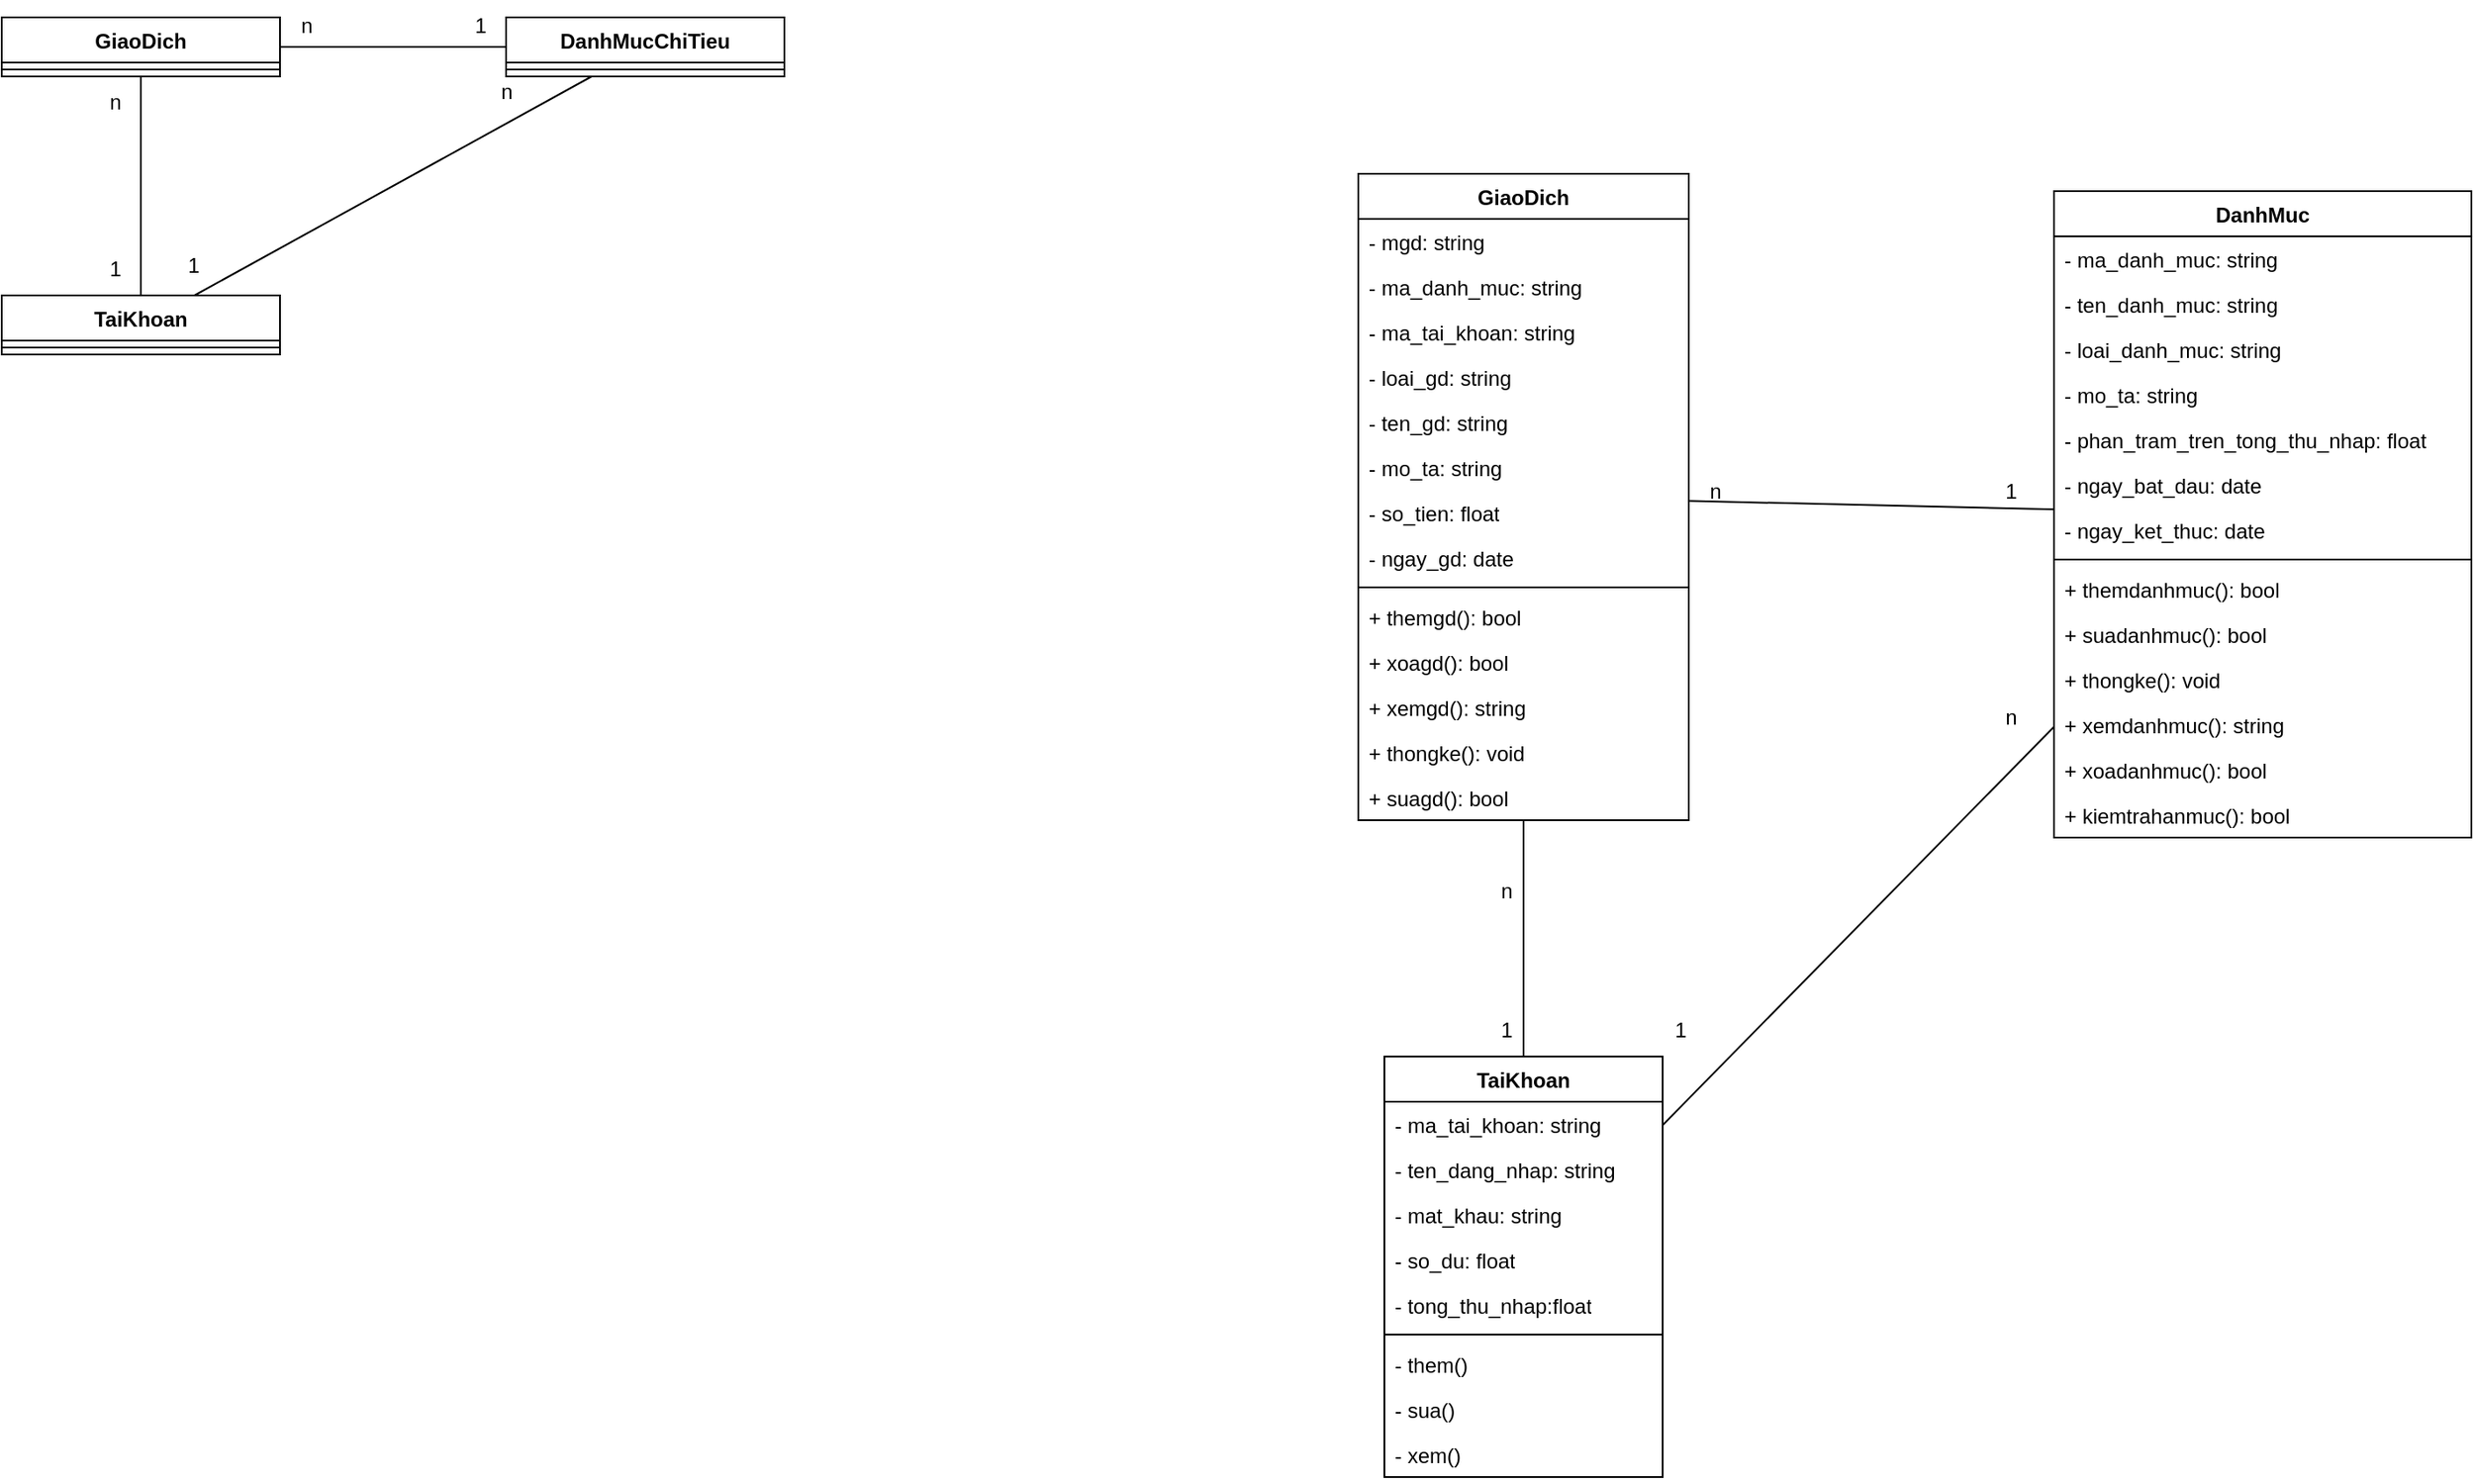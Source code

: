 <mxfile version="26.1.1">
  <diagram name="Page-1" id="j3x9xUhL0cNgf8u2Gdfp">
    <mxGraphModel dx="1903" dy="736" grid="1" gridSize="10" guides="1" tooltips="1" connect="1" arrows="1" fold="1" page="1" pageScale="1" pageWidth="850" pageHeight="1100" math="0" shadow="0">
      <root>
        <mxCell id="0" />
        <mxCell id="1" parent="0" />
        <mxCell id="YdEeC9AdQF0rcREv8JUe-7" value="GiaoDich" style="swimlane;fontStyle=1;align=center;verticalAlign=top;childLayout=stackLayout;horizontal=1;startSize=26;horizontalStack=0;resizeParent=1;resizeParentMax=0;resizeLast=0;collapsible=1;marginBottom=0;whiteSpace=wrap;html=1;" parent="1" vertex="1">
          <mxGeometry x="120" y="130" width="160" height="34" as="geometry" />
        </mxCell>
        <mxCell id="YdEeC9AdQF0rcREv8JUe-9" value="" style="line;strokeWidth=1;fillColor=none;align=left;verticalAlign=middle;spacingTop=-1;spacingLeft=3;spacingRight=3;rotatable=0;labelPosition=right;points=[];portConstraint=eastwest;strokeColor=inherit;" parent="YdEeC9AdQF0rcREv8JUe-7" vertex="1">
          <mxGeometry y="26" width="160" height="8" as="geometry" />
        </mxCell>
        <mxCell id="YdEeC9AdQF0rcREv8JUe-11" value="DanhMucChiTieu" style="swimlane;fontStyle=1;align=center;verticalAlign=top;childLayout=stackLayout;horizontal=1;startSize=26;horizontalStack=0;resizeParent=1;resizeParentMax=0;resizeLast=0;collapsible=1;marginBottom=0;whiteSpace=wrap;html=1;" parent="1" vertex="1">
          <mxGeometry x="410" y="130" width="160" height="34" as="geometry" />
        </mxCell>
        <mxCell id="YdEeC9AdQF0rcREv8JUe-12" value="" style="line;strokeWidth=1;fillColor=none;align=left;verticalAlign=middle;spacingTop=-1;spacingLeft=3;spacingRight=3;rotatable=0;labelPosition=right;points=[];portConstraint=eastwest;strokeColor=inherit;" parent="YdEeC9AdQF0rcREv8JUe-11" vertex="1">
          <mxGeometry y="26" width="160" height="8" as="geometry" />
        </mxCell>
        <mxCell id="YdEeC9AdQF0rcREv8JUe-13" value="TaiKhoan" style="swimlane;fontStyle=1;align=center;verticalAlign=top;childLayout=stackLayout;horizontal=1;startSize=26;horizontalStack=0;resizeParent=1;resizeParentMax=0;resizeLast=0;collapsible=1;marginBottom=0;whiteSpace=wrap;html=1;" parent="1" vertex="1">
          <mxGeometry x="120" y="290" width="160" height="34" as="geometry" />
        </mxCell>
        <mxCell id="YdEeC9AdQF0rcREv8JUe-14" value="" style="line;strokeWidth=1;fillColor=none;align=left;verticalAlign=middle;spacingTop=-1;spacingLeft=3;spacingRight=3;rotatable=0;labelPosition=right;points=[];portConstraint=eastwest;strokeColor=inherit;" parent="YdEeC9AdQF0rcREv8JUe-13" vertex="1">
          <mxGeometry y="26" width="160" height="8" as="geometry" />
        </mxCell>
        <mxCell id="YdEeC9AdQF0rcREv8JUe-22" value="" style="endArrow=none;html=1;rounded=0;" parent="1" source="YdEeC9AdQF0rcREv8JUe-13" target="YdEeC9AdQF0rcREv8JUe-7" edge="1">
          <mxGeometry width="50" height="50" relative="1" as="geometry">
            <mxPoint x="400" y="280" as="sourcePoint" />
            <mxPoint x="450" y="230" as="targetPoint" />
          </mxGeometry>
        </mxCell>
        <mxCell id="YdEeC9AdQF0rcREv8JUe-23" value="" style="endArrow=none;html=1;rounded=0;" parent="1" source="YdEeC9AdQF0rcREv8JUe-13" target="YdEeC9AdQF0rcREv8JUe-11" edge="1">
          <mxGeometry width="50" height="50" relative="1" as="geometry">
            <mxPoint x="210" y="300" as="sourcePoint" />
            <mxPoint x="210" y="174" as="targetPoint" />
          </mxGeometry>
        </mxCell>
        <mxCell id="YdEeC9AdQF0rcREv8JUe-24" value="" style="endArrow=none;html=1;rounded=0;" parent="1" source="YdEeC9AdQF0rcREv8JUe-7" target="YdEeC9AdQF0rcREv8JUe-11" edge="1">
          <mxGeometry width="50" height="50" relative="1" as="geometry">
            <mxPoint x="241" y="300" as="sourcePoint" />
            <mxPoint x="469" y="174" as="targetPoint" />
          </mxGeometry>
        </mxCell>
        <mxCell id="YdEeC9AdQF0rcREv8JUe-26" value="n" style="text;html=1;align=center;verticalAlign=middle;resizable=0;points=[];autosize=1;strokeColor=none;fillColor=none;" parent="1" vertex="1">
          <mxGeometry x="170" y="164" width="30" height="30" as="geometry" />
        </mxCell>
        <mxCell id="YdEeC9AdQF0rcREv8JUe-27" value="1" style="text;html=1;align=center;verticalAlign=middle;resizable=0;points=[];autosize=1;strokeColor=none;fillColor=none;" parent="1" vertex="1">
          <mxGeometry x="170" y="260" width="30" height="30" as="geometry" />
        </mxCell>
        <mxCell id="YdEeC9AdQF0rcREv8JUe-28" value="n" style="text;html=1;align=center;verticalAlign=middle;resizable=0;points=[];autosize=1;strokeColor=none;fillColor=none;" parent="1" vertex="1">
          <mxGeometry x="280" y="120" width="30" height="30" as="geometry" />
        </mxCell>
        <mxCell id="YdEeC9AdQF0rcREv8JUe-29" value="1" style="text;html=1;align=center;verticalAlign=middle;resizable=0;points=[];autosize=1;strokeColor=none;fillColor=none;" parent="1" vertex="1">
          <mxGeometry x="380" y="120" width="30" height="30" as="geometry" />
        </mxCell>
        <mxCell id="YdEeC9AdQF0rcREv8JUe-30" value="1" style="text;html=1;align=center;verticalAlign=middle;resizable=0;points=[];autosize=1;strokeColor=none;fillColor=none;" parent="1" vertex="1">
          <mxGeometry x="215" y="258" width="30" height="30" as="geometry" />
        </mxCell>
        <mxCell id="YdEeC9AdQF0rcREv8JUe-31" value="n" style="text;html=1;align=center;verticalAlign=middle;resizable=0;points=[];autosize=1;strokeColor=none;fillColor=none;" parent="1" vertex="1">
          <mxGeometry x="395" y="158" width="30" height="30" as="geometry" />
        </mxCell>
        <mxCell id="YdEeC9AdQF0rcREv8JUe-34" value="GiaoDich" style="swimlane;fontStyle=1;align=center;verticalAlign=top;childLayout=stackLayout;horizontal=1;startSize=26;horizontalStack=0;resizeParent=1;resizeParentMax=0;resizeLast=0;collapsible=1;marginBottom=0;whiteSpace=wrap;html=1;" parent="1" vertex="1">
          <mxGeometry x="900" y="220" width="190" height="372" as="geometry" />
        </mxCell>
        <mxCell id="YdEeC9AdQF0rcREv8JUe-53" value="- mgd: string" style="text;strokeColor=none;fillColor=none;align=left;verticalAlign=top;spacingLeft=4;spacingRight=4;overflow=hidden;rotatable=0;points=[[0,0.5],[1,0.5]];portConstraint=eastwest;whiteSpace=wrap;html=1;" parent="YdEeC9AdQF0rcREv8JUe-34" vertex="1">
          <mxGeometry y="26" width="190" height="26" as="geometry" />
        </mxCell>
        <mxCell id="YdEeC9AdQF0rcREv8JUe-54" value="- ma_danh_muc: string" style="text;strokeColor=none;fillColor=none;align=left;verticalAlign=top;spacingLeft=4;spacingRight=4;overflow=hidden;rotatable=0;points=[[0,0.5],[1,0.5]];portConstraint=eastwest;whiteSpace=wrap;html=1;" parent="YdEeC9AdQF0rcREv8JUe-34" vertex="1">
          <mxGeometry y="52" width="190" height="26" as="geometry" />
        </mxCell>
        <mxCell id="YdEeC9AdQF0rcREv8JUe-56" value="- ma_tai_khoan: string" style="text;strokeColor=none;fillColor=none;align=left;verticalAlign=top;spacingLeft=4;spacingRight=4;overflow=hidden;rotatable=0;points=[[0,0.5],[1,0.5]];portConstraint=eastwest;whiteSpace=wrap;html=1;" parent="YdEeC9AdQF0rcREv8JUe-34" vertex="1">
          <mxGeometry y="78" width="190" height="26" as="geometry" />
        </mxCell>
        <mxCell id="YdEeC9AdQF0rcREv8JUe-55" value="- loai_gd: string" style="text;strokeColor=none;fillColor=none;align=left;verticalAlign=top;spacingLeft=4;spacingRight=4;overflow=hidden;rotatable=0;points=[[0,0.5],[1,0.5]];portConstraint=eastwest;whiteSpace=wrap;html=1;" parent="YdEeC9AdQF0rcREv8JUe-34" vertex="1">
          <mxGeometry y="104" width="190" height="26" as="geometry" />
        </mxCell>
        <mxCell id="YdEeC9AdQF0rcREv8JUe-58" value="- ten_gd: string" style="text;strokeColor=none;fillColor=none;align=left;verticalAlign=top;spacingLeft=4;spacingRight=4;overflow=hidden;rotatable=0;points=[[0,0.5],[1,0.5]];portConstraint=eastwest;whiteSpace=wrap;html=1;" parent="YdEeC9AdQF0rcREv8JUe-34" vertex="1">
          <mxGeometry y="130" width="190" height="26" as="geometry" />
        </mxCell>
        <mxCell id="YdEeC9AdQF0rcREv8JUe-59" value="- mo_ta: string" style="text;strokeColor=none;fillColor=none;align=left;verticalAlign=top;spacingLeft=4;spacingRight=4;overflow=hidden;rotatable=0;points=[[0,0.5],[1,0.5]];portConstraint=eastwest;whiteSpace=wrap;html=1;" parent="YdEeC9AdQF0rcREv8JUe-34" vertex="1">
          <mxGeometry y="156" width="190" height="26" as="geometry" />
        </mxCell>
        <mxCell id="YdEeC9AdQF0rcREv8JUe-60" value="- so_tien: float" style="text;strokeColor=none;fillColor=none;align=left;verticalAlign=top;spacingLeft=4;spacingRight=4;overflow=hidden;rotatable=0;points=[[0,0.5],[1,0.5]];portConstraint=eastwest;whiteSpace=wrap;html=1;" parent="YdEeC9AdQF0rcREv8JUe-34" vertex="1">
          <mxGeometry y="182" width="190" height="26" as="geometry" />
        </mxCell>
        <mxCell id="YdEeC9AdQF0rcREv8JUe-61" value="- ngay_gd: date" style="text;strokeColor=none;fillColor=none;align=left;verticalAlign=top;spacingLeft=4;spacingRight=4;overflow=hidden;rotatable=0;points=[[0,0.5],[1,0.5]];portConstraint=eastwest;whiteSpace=wrap;html=1;" parent="YdEeC9AdQF0rcREv8JUe-34" vertex="1">
          <mxGeometry y="208" width="190" height="26" as="geometry" />
        </mxCell>
        <mxCell id="YdEeC9AdQF0rcREv8JUe-35" value="" style="line;strokeWidth=1;fillColor=none;align=left;verticalAlign=middle;spacingTop=-1;spacingLeft=3;spacingRight=3;rotatable=0;labelPosition=right;points=[];portConstraint=eastwest;strokeColor=inherit;" parent="YdEeC9AdQF0rcREv8JUe-34" vertex="1">
          <mxGeometry y="234" width="190" height="8" as="geometry" />
        </mxCell>
        <mxCell id="YdEeC9AdQF0rcREv8JUe-70" value="+ themgd(): bool" style="text;strokeColor=none;fillColor=none;align=left;verticalAlign=top;spacingLeft=4;spacingRight=4;overflow=hidden;rotatable=0;points=[[0,0.5],[1,0.5]];portConstraint=eastwest;whiteSpace=wrap;html=1;" parent="YdEeC9AdQF0rcREv8JUe-34" vertex="1">
          <mxGeometry y="242" width="190" height="26" as="geometry" />
        </mxCell>
        <mxCell id="YdEeC9AdQF0rcREv8JUe-71" value="+ xoagd(): bool" style="text;strokeColor=none;fillColor=none;align=left;verticalAlign=top;spacingLeft=4;spacingRight=4;overflow=hidden;rotatable=0;points=[[0,0.5],[1,0.5]];portConstraint=eastwest;whiteSpace=wrap;html=1;" parent="YdEeC9AdQF0rcREv8JUe-34" vertex="1">
          <mxGeometry y="268" width="190" height="26" as="geometry" />
        </mxCell>
        <mxCell id="YdEeC9AdQF0rcREv8JUe-72" value="+ xemgd(): string" style="text;strokeColor=none;fillColor=none;align=left;verticalAlign=top;spacingLeft=4;spacingRight=4;overflow=hidden;rotatable=0;points=[[0,0.5],[1,0.5]];portConstraint=eastwest;whiteSpace=wrap;html=1;" parent="YdEeC9AdQF0rcREv8JUe-34" vertex="1">
          <mxGeometry y="294" width="190" height="26" as="geometry" />
        </mxCell>
        <mxCell id="YdEeC9AdQF0rcREv8JUe-73" value="+ thongke(): void" style="text;strokeColor=none;fillColor=none;align=left;verticalAlign=top;spacingLeft=4;spacingRight=4;overflow=hidden;rotatable=0;points=[[0,0.5],[1,0.5]];portConstraint=eastwest;whiteSpace=wrap;html=1;" parent="YdEeC9AdQF0rcREv8JUe-34" vertex="1">
          <mxGeometry y="320" width="190" height="26" as="geometry" />
        </mxCell>
        <mxCell id="YdEeC9AdQF0rcREv8JUe-74" value="+ suagd(): bool" style="text;strokeColor=none;fillColor=none;align=left;verticalAlign=top;spacingLeft=4;spacingRight=4;overflow=hidden;rotatable=0;points=[[0,0.5],[1,0.5]];portConstraint=eastwest;whiteSpace=wrap;html=1;" parent="YdEeC9AdQF0rcREv8JUe-34" vertex="1">
          <mxGeometry y="346" width="190" height="26" as="geometry" />
        </mxCell>
        <mxCell id="YdEeC9AdQF0rcREv8JUe-36" value="DanhMuc" style="swimlane;fontStyle=1;align=center;verticalAlign=top;childLayout=stackLayout;horizontal=1;startSize=26;horizontalStack=0;resizeParent=1;resizeParentMax=0;resizeLast=0;collapsible=1;marginBottom=0;whiteSpace=wrap;html=1;" parent="1" vertex="1">
          <mxGeometry x="1300" y="230" width="240" height="372" as="geometry" />
        </mxCell>
        <mxCell id="YdEeC9AdQF0rcREv8JUe-62" value="- ma_danh_muc: string" style="text;strokeColor=none;fillColor=none;align=left;verticalAlign=top;spacingLeft=4;spacingRight=4;overflow=hidden;rotatable=0;points=[[0,0.5],[1,0.5]];portConstraint=eastwest;whiteSpace=wrap;html=1;" parent="YdEeC9AdQF0rcREv8JUe-36" vertex="1">
          <mxGeometry y="26" width="240" height="26" as="geometry" />
        </mxCell>
        <mxCell id="YdEeC9AdQF0rcREv8JUe-63" value="- ten_danh_muc: string" style="text;strokeColor=none;fillColor=none;align=left;verticalAlign=top;spacingLeft=4;spacingRight=4;overflow=hidden;rotatable=0;points=[[0,0.5],[1,0.5]];portConstraint=eastwest;whiteSpace=wrap;html=1;" parent="YdEeC9AdQF0rcREv8JUe-36" vertex="1">
          <mxGeometry y="52" width="240" height="26" as="geometry" />
        </mxCell>
        <mxCell id="YdEeC9AdQF0rcREv8JUe-64" value="- loai_danh_muc: string" style="text;strokeColor=none;fillColor=none;align=left;verticalAlign=top;spacingLeft=4;spacingRight=4;overflow=hidden;rotatable=0;points=[[0,0.5],[1,0.5]];portConstraint=eastwest;whiteSpace=wrap;html=1;" parent="YdEeC9AdQF0rcREv8JUe-36" vertex="1">
          <mxGeometry y="78" width="240" height="26" as="geometry" />
        </mxCell>
        <mxCell id="YdEeC9AdQF0rcREv8JUe-65" value="- mo_ta: string" style="text;strokeColor=none;fillColor=none;align=left;verticalAlign=top;spacingLeft=4;spacingRight=4;overflow=hidden;rotatable=0;points=[[0,0.5],[1,0.5]];portConstraint=eastwest;whiteSpace=wrap;html=1;" parent="YdEeC9AdQF0rcREv8JUe-36" vertex="1">
          <mxGeometry y="104" width="240" height="26" as="geometry" />
        </mxCell>
        <mxCell id="YdEeC9AdQF0rcREv8JUe-66" value="- phan_tram_tren_tong_thu_nhap: float" style="text;strokeColor=none;fillColor=none;align=left;verticalAlign=top;spacingLeft=4;spacingRight=4;overflow=hidden;rotatable=0;points=[[0,0.5],[1,0.5]];portConstraint=eastwest;whiteSpace=wrap;html=1;" parent="YdEeC9AdQF0rcREv8JUe-36" vertex="1">
          <mxGeometry y="130" width="240" height="26" as="geometry" />
        </mxCell>
        <mxCell id="YdEeC9AdQF0rcREv8JUe-68" value="- ngay_bat_dau: date" style="text;strokeColor=none;fillColor=none;align=left;verticalAlign=top;spacingLeft=4;spacingRight=4;overflow=hidden;rotatable=0;points=[[0,0.5],[1,0.5]];portConstraint=eastwest;whiteSpace=wrap;html=1;" parent="YdEeC9AdQF0rcREv8JUe-36" vertex="1">
          <mxGeometry y="156" width="240" height="26" as="geometry" />
        </mxCell>
        <mxCell id="YdEeC9AdQF0rcREv8JUe-69" value="- ngay_ket_thuc: date" style="text;strokeColor=none;fillColor=none;align=left;verticalAlign=top;spacingLeft=4;spacingRight=4;overflow=hidden;rotatable=0;points=[[0,0.5],[1,0.5]];portConstraint=eastwest;whiteSpace=wrap;html=1;" parent="YdEeC9AdQF0rcREv8JUe-36" vertex="1">
          <mxGeometry y="182" width="240" height="26" as="geometry" />
        </mxCell>
        <mxCell id="YdEeC9AdQF0rcREv8JUe-37" value="" style="line;strokeWidth=1;fillColor=none;align=left;verticalAlign=middle;spacingTop=-1;spacingLeft=3;spacingRight=3;rotatable=0;labelPosition=right;points=[];portConstraint=eastwest;strokeColor=inherit;" parent="YdEeC9AdQF0rcREv8JUe-36" vertex="1">
          <mxGeometry y="208" width="240" height="8" as="geometry" />
        </mxCell>
        <mxCell id="YdEeC9AdQF0rcREv8JUe-75" value="+ themdanhmuc(): bool" style="text;strokeColor=none;fillColor=none;align=left;verticalAlign=top;spacingLeft=4;spacingRight=4;overflow=hidden;rotatable=0;points=[[0,0.5],[1,0.5]];portConstraint=eastwest;whiteSpace=wrap;html=1;" parent="YdEeC9AdQF0rcREv8JUe-36" vertex="1">
          <mxGeometry y="216" width="240" height="26" as="geometry" />
        </mxCell>
        <mxCell id="YdEeC9AdQF0rcREv8JUe-79" value="+ suadanhmuc(): bool" style="text;strokeColor=none;fillColor=none;align=left;verticalAlign=top;spacingLeft=4;spacingRight=4;overflow=hidden;rotatable=0;points=[[0,0.5],[1,0.5]];portConstraint=eastwest;whiteSpace=wrap;html=1;" parent="YdEeC9AdQF0rcREv8JUe-36" vertex="1">
          <mxGeometry y="242" width="240" height="26" as="geometry" />
        </mxCell>
        <mxCell id="YdEeC9AdQF0rcREv8JUe-78" value="+ thongke(): void" style="text;strokeColor=none;fillColor=none;align=left;verticalAlign=top;spacingLeft=4;spacingRight=4;overflow=hidden;rotatable=0;points=[[0,0.5],[1,0.5]];portConstraint=eastwest;whiteSpace=wrap;html=1;" parent="YdEeC9AdQF0rcREv8JUe-36" vertex="1">
          <mxGeometry y="268" width="240" height="26" as="geometry" />
        </mxCell>
        <mxCell id="YdEeC9AdQF0rcREv8JUe-77" value="+ xemdanhmuc(): string" style="text;strokeColor=none;fillColor=none;align=left;verticalAlign=top;spacingLeft=4;spacingRight=4;overflow=hidden;rotatable=0;points=[[0,0.5],[1,0.5]];portConstraint=eastwest;whiteSpace=wrap;html=1;" parent="YdEeC9AdQF0rcREv8JUe-36" vertex="1">
          <mxGeometry y="294" width="240" height="26" as="geometry" />
        </mxCell>
        <mxCell id="YdEeC9AdQF0rcREv8JUe-76" value="+ xoadanhmuc(): bool" style="text;strokeColor=none;fillColor=none;align=left;verticalAlign=top;spacingLeft=4;spacingRight=4;overflow=hidden;rotatable=0;points=[[0,0.5],[1,0.5]];portConstraint=eastwest;whiteSpace=wrap;html=1;" parent="YdEeC9AdQF0rcREv8JUe-36" vertex="1">
          <mxGeometry y="320" width="240" height="26" as="geometry" />
        </mxCell>
        <mxCell id="YdEeC9AdQF0rcREv8JUe-80" value="+ kiemtrahanmuc(): bool" style="text;strokeColor=none;fillColor=none;align=left;verticalAlign=top;spacingLeft=4;spacingRight=4;overflow=hidden;rotatable=0;points=[[0,0.5],[1,0.5]];portConstraint=eastwest;whiteSpace=wrap;html=1;" parent="YdEeC9AdQF0rcREv8JUe-36" vertex="1">
          <mxGeometry y="346" width="240" height="26" as="geometry" />
        </mxCell>
        <mxCell id="YdEeC9AdQF0rcREv8JUe-38" value="TaiKhoan" style="swimlane;fontStyle=1;align=center;verticalAlign=top;childLayout=stackLayout;horizontal=1;startSize=26;horizontalStack=0;resizeParent=1;resizeParentMax=0;resizeLast=0;collapsible=1;marginBottom=0;whiteSpace=wrap;html=1;" parent="1" vertex="1">
          <mxGeometry x="915" y="728" width="160" height="242" as="geometry" />
        </mxCell>
        <mxCell id="YdEeC9AdQF0rcREv8JUe-57" value="- ma_tai_khoan: string" style="text;strokeColor=none;fillColor=none;align=left;verticalAlign=top;spacingLeft=4;spacingRight=4;overflow=hidden;rotatable=0;points=[[0,0.5],[1,0.5]];portConstraint=eastwest;whiteSpace=wrap;html=1;" parent="YdEeC9AdQF0rcREv8JUe-38" vertex="1">
          <mxGeometry y="26" width="160" height="26" as="geometry" />
        </mxCell>
        <mxCell id="YdEeC9AdQF0rcREv8JUe-49" value="- ten_dang_nhap: string" style="text;strokeColor=none;fillColor=none;align=left;verticalAlign=top;spacingLeft=4;spacingRight=4;overflow=hidden;rotatable=0;points=[[0,0.5],[1,0.5]];portConstraint=eastwest;whiteSpace=wrap;html=1;" parent="YdEeC9AdQF0rcREv8JUe-38" vertex="1">
          <mxGeometry y="52" width="160" height="26" as="geometry" />
        </mxCell>
        <mxCell id="YdEeC9AdQF0rcREv8JUe-50" value="- mat_khau: string" style="text;strokeColor=none;fillColor=none;align=left;verticalAlign=top;spacingLeft=4;spacingRight=4;overflow=hidden;rotatable=0;points=[[0,0.5],[1,0.5]];portConstraint=eastwest;whiteSpace=wrap;html=1;" parent="YdEeC9AdQF0rcREv8JUe-38" vertex="1">
          <mxGeometry y="78" width="160" height="26" as="geometry" />
        </mxCell>
        <mxCell id="YdEeC9AdQF0rcREv8JUe-52" value="- so_du: float" style="text;strokeColor=none;fillColor=none;align=left;verticalAlign=top;spacingLeft=4;spacingRight=4;overflow=hidden;rotatable=0;points=[[0,0.5],[1,0.5]];portConstraint=eastwest;whiteSpace=wrap;html=1;" parent="YdEeC9AdQF0rcREv8JUe-38" vertex="1">
          <mxGeometry y="104" width="160" height="26" as="geometry" />
        </mxCell>
        <mxCell id="kpw0sngwwmBVIiCKdzz6-1" value="- tong_thu_nhap:float" style="text;strokeColor=none;fillColor=none;align=left;verticalAlign=top;spacingLeft=4;spacingRight=4;overflow=hidden;rotatable=0;points=[[0,0.5],[1,0.5]];portConstraint=eastwest;whiteSpace=wrap;html=1;" vertex="1" parent="YdEeC9AdQF0rcREv8JUe-38">
          <mxGeometry y="130" width="160" height="26" as="geometry" />
        </mxCell>
        <mxCell id="YdEeC9AdQF0rcREv8JUe-39" value="" style="line;strokeWidth=1;fillColor=none;align=left;verticalAlign=middle;spacingTop=-1;spacingLeft=3;spacingRight=3;rotatable=0;labelPosition=right;points=[];portConstraint=eastwest;strokeColor=inherit;" parent="YdEeC9AdQF0rcREv8JUe-38" vertex="1">
          <mxGeometry y="156" width="160" height="8" as="geometry" />
        </mxCell>
        <mxCell id="YdEeC9AdQF0rcREv8JUe-81" value="- them()" style="text;strokeColor=none;fillColor=none;align=left;verticalAlign=top;spacingLeft=4;spacingRight=4;overflow=hidden;rotatable=0;points=[[0,0.5],[1,0.5]];portConstraint=eastwest;whiteSpace=wrap;html=1;" parent="YdEeC9AdQF0rcREv8JUe-38" vertex="1">
          <mxGeometry y="164" width="160" height="26" as="geometry" />
        </mxCell>
        <mxCell id="YdEeC9AdQF0rcREv8JUe-82" value="- sua()" style="text;strokeColor=none;fillColor=none;align=left;verticalAlign=top;spacingLeft=4;spacingRight=4;overflow=hidden;rotatable=0;points=[[0,0.5],[1,0.5]];portConstraint=eastwest;whiteSpace=wrap;html=1;" parent="YdEeC9AdQF0rcREv8JUe-38" vertex="1">
          <mxGeometry y="190" width="160" height="26" as="geometry" />
        </mxCell>
        <mxCell id="YdEeC9AdQF0rcREv8JUe-84" value="- xem()" style="text;strokeColor=none;fillColor=none;align=left;verticalAlign=top;spacingLeft=4;spacingRight=4;overflow=hidden;rotatable=0;points=[[0,0.5],[1,0.5]];portConstraint=eastwest;whiteSpace=wrap;html=1;" parent="YdEeC9AdQF0rcREv8JUe-38" vertex="1">
          <mxGeometry y="216" width="160" height="26" as="geometry" />
        </mxCell>
        <mxCell id="YdEeC9AdQF0rcREv8JUe-40" value="" style="endArrow=none;html=1;rounded=0;" parent="1" source="YdEeC9AdQF0rcREv8JUe-38" target="YdEeC9AdQF0rcREv8JUe-34" edge="1">
          <mxGeometry width="50" height="50" relative="1" as="geometry">
            <mxPoint x="1210" y="618" as="sourcePoint" />
            <mxPoint x="1260" y="568" as="targetPoint" />
          </mxGeometry>
        </mxCell>
        <mxCell id="YdEeC9AdQF0rcREv8JUe-41" value="" style="endArrow=none;html=1;rounded=0;" parent="1" source="YdEeC9AdQF0rcREv8JUe-38" target="YdEeC9AdQF0rcREv8JUe-36" edge="1">
          <mxGeometry width="50" height="50" relative="1" as="geometry">
            <mxPoint x="1020" y="638" as="sourcePoint" />
            <mxPoint x="1020" y="512" as="targetPoint" />
          </mxGeometry>
        </mxCell>
        <mxCell id="YdEeC9AdQF0rcREv8JUe-42" value="" style="endArrow=none;html=1;rounded=0;" parent="1" source="YdEeC9AdQF0rcREv8JUe-34" target="YdEeC9AdQF0rcREv8JUe-36" edge="1">
          <mxGeometry width="50" height="50" relative="1" as="geometry">
            <mxPoint x="1051" y="638" as="sourcePoint" />
            <mxPoint x="1279" y="512" as="targetPoint" />
          </mxGeometry>
        </mxCell>
        <mxCell id="YdEeC9AdQF0rcREv8JUe-43" value="n" style="text;html=1;align=center;verticalAlign=middle;resizable=0;points=[];autosize=1;strokeColor=none;fillColor=none;" parent="1" vertex="1">
          <mxGeometry x="970" y="618" width="30" height="30" as="geometry" />
        </mxCell>
        <mxCell id="YdEeC9AdQF0rcREv8JUe-44" value="1" style="text;html=1;align=center;verticalAlign=middle;resizable=0;points=[];autosize=1;strokeColor=none;fillColor=none;" parent="1" vertex="1">
          <mxGeometry x="970" y="698" width="30" height="30" as="geometry" />
        </mxCell>
        <mxCell id="YdEeC9AdQF0rcREv8JUe-45" value="n" style="text;html=1;align=center;verticalAlign=middle;resizable=0;points=[];autosize=1;strokeColor=none;fillColor=none;" parent="1" vertex="1">
          <mxGeometry x="1090" y="388" width="30" height="30" as="geometry" />
        </mxCell>
        <mxCell id="YdEeC9AdQF0rcREv8JUe-46" value="1" style="text;html=1;align=center;verticalAlign=middle;resizable=0;points=[];autosize=1;strokeColor=none;fillColor=none;" parent="1" vertex="1">
          <mxGeometry x="1260" y="388" width="30" height="30" as="geometry" />
        </mxCell>
        <mxCell id="YdEeC9AdQF0rcREv8JUe-47" value="1" style="text;html=1;align=center;verticalAlign=middle;resizable=0;points=[];autosize=1;strokeColor=none;fillColor=none;" parent="1" vertex="1">
          <mxGeometry x="1070" y="698" width="30" height="30" as="geometry" />
        </mxCell>
        <mxCell id="YdEeC9AdQF0rcREv8JUe-48" value="n" style="text;html=1;align=center;verticalAlign=middle;resizable=0;points=[];autosize=1;strokeColor=none;fillColor=none;" parent="1" vertex="1">
          <mxGeometry x="1260" y="518" width="30" height="30" as="geometry" />
        </mxCell>
      </root>
    </mxGraphModel>
  </diagram>
</mxfile>

